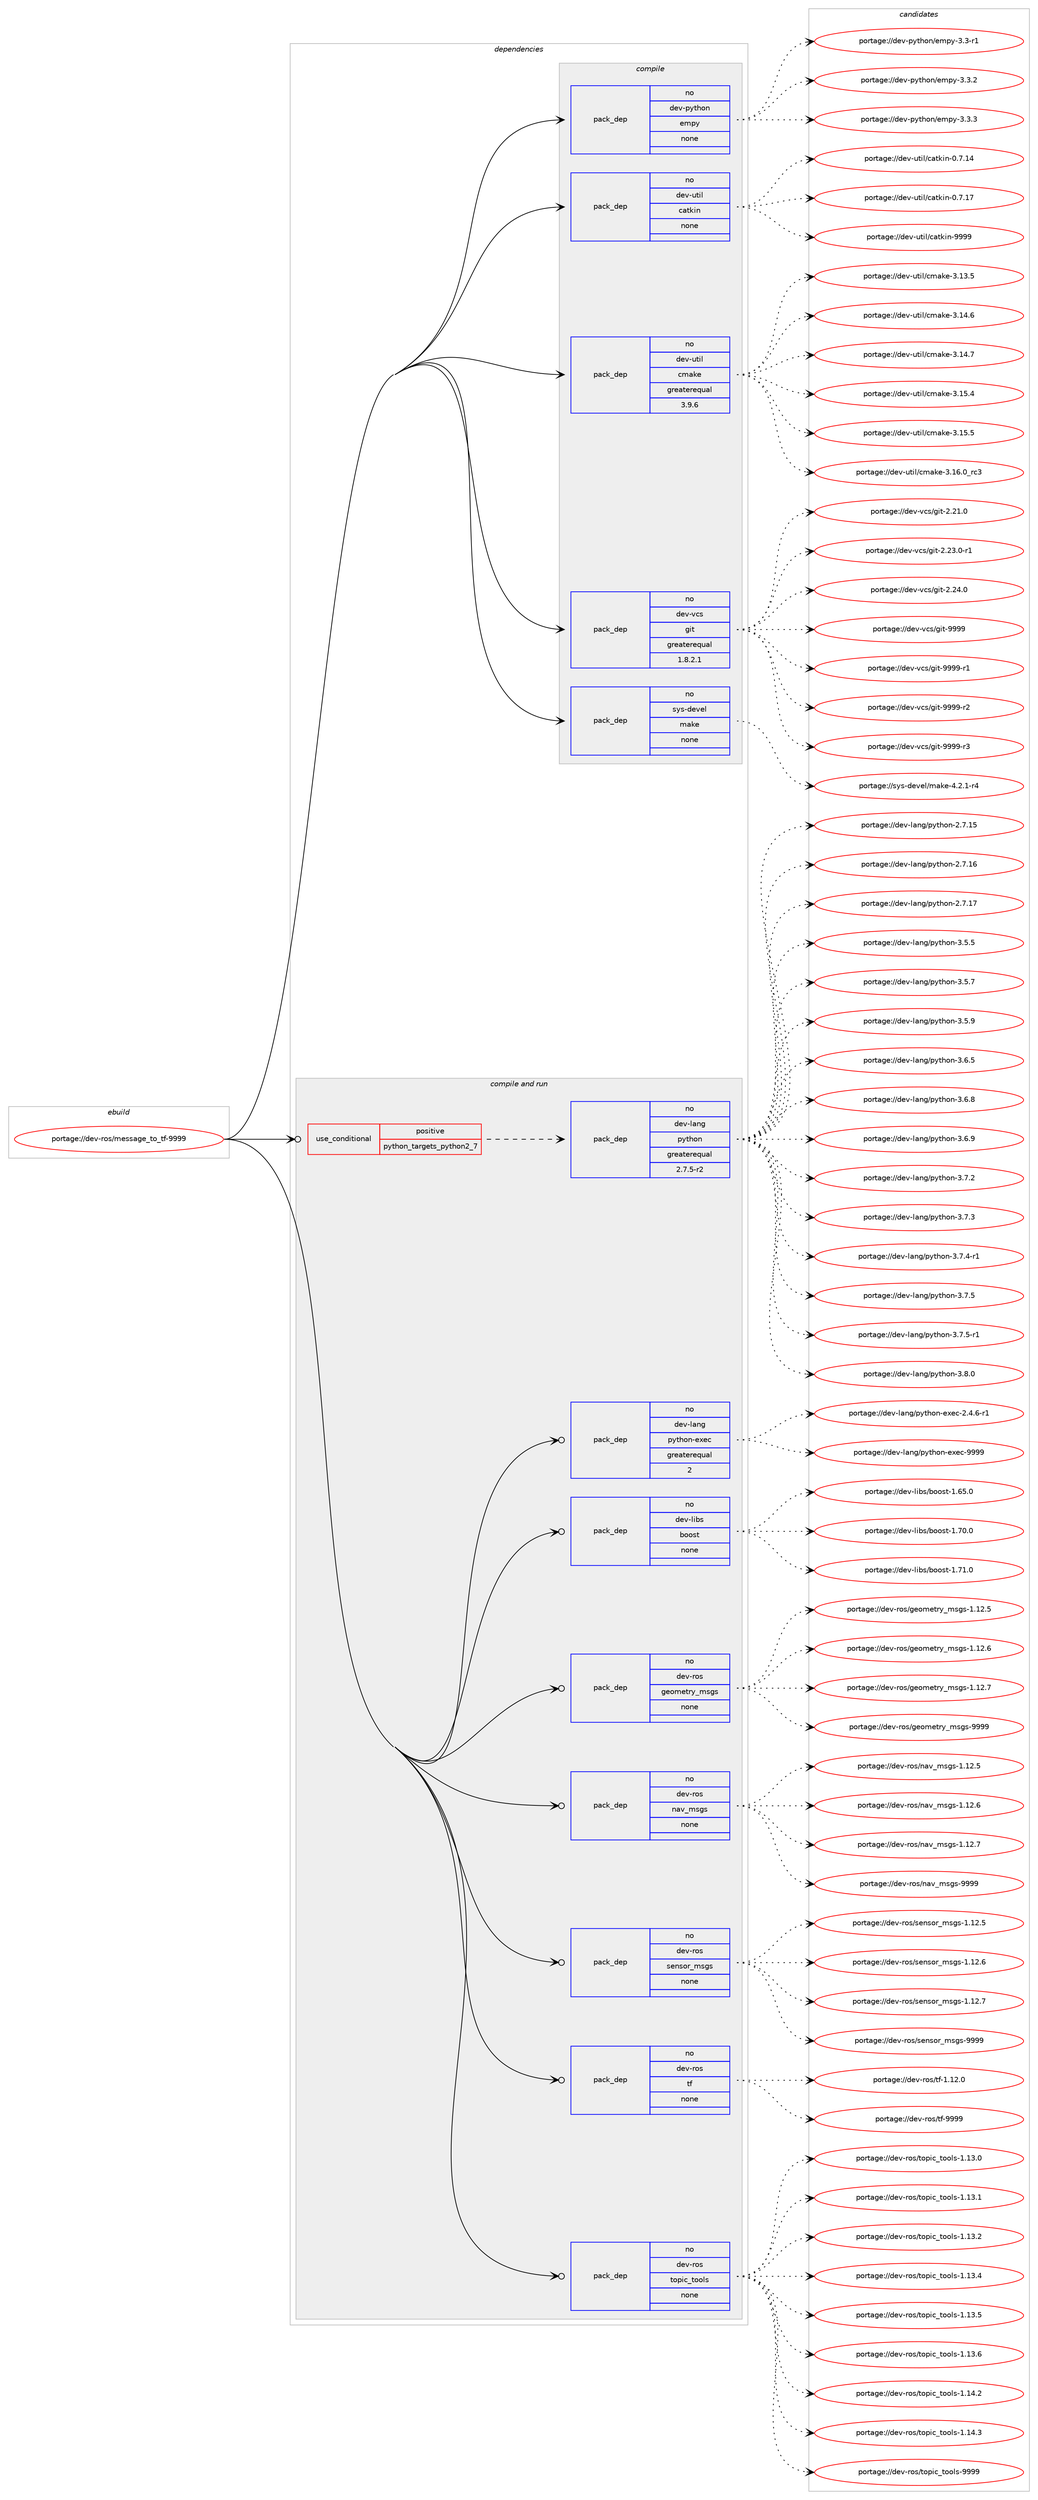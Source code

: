 digraph prolog {

# *************
# Graph options
# *************

newrank=true;
concentrate=true;
compound=true;
graph [rankdir=LR,fontname=Helvetica,fontsize=10,ranksep=1.5];#, ranksep=2.5, nodesep=0.2];
edge  [arrowhead=vee];
node  [fontname=Helvetica,fontsize=10];

# **********
# The ebuild
# **********

subgraph cluster_leftcol {
color=gray;
rank=same;
label=<<i>ebuild</i>>;
id [label="portage://dev-ros/message_to_tf-9999", color=red, width=4, href="../dev-ros/message_to_tf-9999.svg"];
}

# ****************
# The dependencies
# ****************

subgraph cluster_midcol {
color=gray;
label=<<i>dependencies</i>>;
subgraph cluster_compile {
fillcolor="#eeeeee";
style=filled;
label=<<i>compile</i>>;
subgraph pack144563 {
dependency191088 [label=<<TABLE BORDER="0" CELLBORDER="1" CELLSPACING="0" CELLPADDING="4" WIDTH="220"><TR><TD ROWSPAN="6" CELLPADDING="30">pack_dep</TD></TR><TR><TD WIDTH="110">no</TD></TR><TR><TD>dev-python</TD></TR><TR><TD>empy</TD></TR><TR><TD>none</TD></TR><TR><TD></TD></TR></TABLE>>, shape=none, color=blue];
}
id:e -> dependency191088:w [weight=20,style="solid",arrowhead="vee"];
subgraph pack144564 {
dependency191089 [label=<<TABLE BORDER="0" CELLBORDER="1" CELLSPACING="0" CELLPADDING="4" WIDTH="220"><TR><TD ROWSPAN="6" CELLPADDING="30">pack_dep</TD></TR><TR><TD WIDTH="110">no</TD></TR><TR><TD>dev-util</TD></TR><TR><TD>catkin</TD></TR><TR><TD>none</TD></TR><TR><TD></TD></TR></TABLE>>, shape=none, color=blue];
}
id:e -> dependency191089:w [weight=20,style="solid",arrowhead="vee"];
subgraph pack144565 {
dependency191090 [label=<<TABLE BORDER="0" CELLBORDER="1" CELLSPACING="0" CELLPADDING="4" WIDTH="220"><TR><TD ROWSPAN="6" CELLPADDING="30">pack_dep</TD></TR><TR><TD WIDTH="110">no</TD></TR><TR><TD>dev-util</TD></TR><TR><TD>cmake</TD></TR><TR><TD>greaterequal</TD></TR><TR><TD>3.9.6</TD></TR></TABLE>>, shape=none, color=blue];
}
id:e -> dependency191090:w [weight=20,style="solid",arrowhead="vee"];
subgraph pack144566 {
dependency191091 [label=<<TABLE BORDER="0" CELLBORDER="1" CELLSPACING="0" CELLPADDING="4" WIDTH="220"><TR><TD ROWSPAN="6" CELLPADDING="30">pack_dep</TD></TR><TR><TD WIDTH="110">no</TD></TR><TR><TD>dev-vcs</TD></TR><TR><TD>git</TD></TR><TR><TD>greaterequal</TD></TR><TR><TD>1.8.2.1</TD></TR></TABLE>>, shape=none, color=blue];
}
id:e -> dependency191091:w [weight=20,style="solid",arrowhead="vee"];
subgraph pack144567 {
dependency191092 [label=<<TABLE BORDER="0" CELLBORDER="1" CELLSPACING="0" CELLPADDING="4" WIDTH="220"><TR><TD ROWSPAN="6" CELLPADDING="30">pack_dep</TD></TR><TR><TD WIDTH="110">no</TD></TR><TR><TD>sys-devel</TD></TR><TR><TD>make</TD></TR><TR><TD>none</TD></TR><TR><TD></TD></TR></TABLE>>, shape=none, color=blue];
}
id:e -> dependency191092:w [weight=20,style="solid",arrowhead="vee"];
}
subgraph cluster_compileandrun {
fillcolor="#eeeeee";
style=filled;
label=<<i>compile and run</i>>;
subgraph cond43097 {
dependency191093 [label=<<TABLE BORDER="0" CELLBORDER="1" CELLSPACING="0" CELLPADDING="4"><TR><TD ROWSPAN="3" CELLPADDING="10">use_conditional</TD></TR><TR><TD>positive</TD></TR><TR><TD>python_targets_python2_7</TD></TR></TABLE>>, shape=none, color=red];
subgraph pack144568 {
dependency191094 [label=<<TABLE BORDER="0" CELLBORDER="1" CELLSPACING="0" CELLPADDING="4" WIDTH="220"><TR><TD ROWSPAN="6" CELLPADDING="30">pack_dep</TD></TR><TR><TD WIDTH="110">no</TD></TR><TR><TD>dev-lang</TD></TR><TR><TD>python</TD></TR><TR><TD>greaterequal</TD></TR><TR><TD>2.7.5-r2</TD></TR></TABLE>>, shape=none, color=blue];
}
dependency191093:e -> dependency191094:w [weight=20,style="dashed",arrowhead="vee"];
}
id:e -> dependency191093:w [weight=20,style="solid",arrowhead="odotvee"];
subgraph pack144569 {
dependency191095 [label=<<TABLE BORDER="0" CELLBORDER="1" CELLSPACING="0" CELLPADDING="4" WIDTH="220"><TR><TD ROWSPAN="6" CELLPADDING="30">pack_dep</TD></TR><TR><TD WIDTH="110">no</TD></TR><TR><TD>dev-lang</TD></TR><TR><TD>python-exec</TD></TR><TR><TD>greaterequal</TD></TR><TR><TD>2</TD></TR></TABLE>>, shape=none, color=blue];
}
id:e -> dependency191095:w [weight=20,style="solid",arrowhead="odotvee"];
subgraph pack144570 {
dependency191096 [label=<<TABLE BORDER="0" CELLBORDER="1" CELLSPACING="0" CELLPADDING="4" WIDTH="220"><TR><TD ROWSPAN="6" CELLPADDING="30">pack_dep</TD></TR><TR><TD WIDTH="110">no</TD></TR><TR><TD>dev-libs</TD></TR><TR><TD>boost</TD></TR><TR><TD>none</TD></TR><TR><TD></TD></TR></TABLE>>, shape=none, color=blue];
}
id:e -> dependency191096:w [weight=20,style="solid",arrowhead="odotvee"];
subgraph pack144571 {
dependency191097 [label=<<TABLE BORDER="0" CELLBORDER="1" CELLSPACING="0" CELLPADDING="4" WIDTH="220"><TR><TD ROWSPAN="6" CELLPADDING="30">pack_dep</TD></TR><TR><TD WIDTH="110">no</TD></TR><TR><TD>dev-ros</TD></TR><TR><TD>geometry_msgs</TD></TR><TR><TD>none</TD></TR><TR><TD></TD></TR></TABLE>>, shape=none, color=blue];
}
id:e -> dependency191097:w [weight=20,style="solid",arrowhead="odotvee"];
subgraph pack144572 {
dependency191098 [label=<<TABLE BORDER="0" CELLBORDER="1" CELLSPACING="0" CELLPADDING="4" WIDTH="220"><TR><TD ROWSPAN="6" CELLPADDING="30">pack_dep</TD></TR><TR><TD WIDTH="110">no</TD></TR><TR><TD>dev-ros</TD></TR><TR><TD>nav_msgs</TD></TR><TR><TD>none</TD></TR><TR><TD></TD></TR></TABLE>>, shape=none, color=blue];
}
id:e -> dependency191098:w [weight=20,style="solid",arrowhead="odotvee"];
subgraph pack144573 {
dependency191099 [label=<<TABLE BORDER="0" CELLBORDER="1" CELLSPACING="0" CELLPADDING="4" WIDTH="220"><TR><TD ROWSPAN="6" CELLPADDING="30">pack_dep</TD></TR><TR><TD WIDTH="110">no</TD></TR><TR><TD>dev-ros</TD></TR><TR><TD>sensor_msgs</TD></TR><TR><TD>none</TD></TR><TR><TD></TD></TR></TABLE>>, shape=none, color=blue];
}
id:e -> dependency191099:w [weight=20,style="solid",arrowhead="odotvee"];
subgraph pack144574 {
dependency191100 [label=<<TABLE BORDER="0" CELLBORDER="1" CELLSPACING="0" CELLPADDING="4" WIDTH="220"><TR><TD ROWSPAN="6" CELLPADDING="30">pack_dep</TD></TR><TR><TD WIDTH="110">no</TD></TR><TR><TD>dev-ros</TD></TR><TR><TD>tf</TD></TR><TR><TD>none</TD></TR><TR><TD></TD></TR></TABLE>>, shape=none, color=blue];
}
id:e -> dependency191100:w [weight=20,style="solid",arrowhead="odotvee"];
subgraph pack144575 {
dependency191101 [label=<<TABLE BORDER="0" CELLBORDER="1" CELLSPACING="0" CELLPADDING="4" WIDTH="220"><TR><TD ROWSPAN="6" CELLPADDING="30">pack_dep</TD></TR><TR><TD WIDTH="110">no</TD></TR><TR><TD>dev-ros</TD></TR><TR><TD>topic_tools</TD></TR><TR><TD>none</TD></TR><TR><TD></TD></TR></TABLE>>, shape=none, color=blue];
}
id:e -> dependency191101:w [weight=20,style="solid",arrowhead="odotvee"];
}
subgraph cluster_run {
fillcolor="#eeeeee";
style=filled;
label=<<i>run</i>>;
}
}

# **************
# The candidates
# **************

subgraph cluster_choices {
rank=same;
color=gray;
label=<<i>candidates</i>>;

subgraph choice144563 {
color=black;
nodesep=1;
choiceportage1001011184511212111610411111047101109112121455146514511449 [label="portage://dev-python/empy-3.3-r1", color=red, width=4,href="../dev-python/empy-3.3-r1.svg"];
choiceportage1001011184511212111610411111047101109112121455146514650 [label="portage://dev-python/empy-3.3.2", color=red, width=4,href="../dev-python/empy-3.3.2.svg"];
choiceportage1001011184511212111610411111047101109112121455146514651 [label="portage://dev-python/empy-3.3.3", color=red, width=4,href="../dev-python/empy-3.3.3.svg"];
dependency191088:e -> choiceportage1001011184511212111610411111047101109112121455146514511449:w [style=dotted,weight="100"];
dependency191088:e -> choiceportage1001011184511212111610411111047101109112121455146514650:w [style=dotted,weight="100"];
dependency191088:e -> choiceportage1001011184511212111610411111047101109112121455146514651:w [style=dotted,weight="100"];
}
subgraph choice144564 {
color=black;
nodesep=1;
choiceportage1001011184511711610510847999711610710511045484655464952 [label="portage://dev-util/catkin-0.7.14", color=red, width=4,href="../dev-util/catkin-0.7.14.svg"];
choiceportage1001011184511711610510847999711610710511045484655464955 [label="portage://dev-util/catkin-0.7.17", color=red, width=4,href="../dev-util/catkin-0.7.17.svg"];
choiceportage100101118451171161051084799971161071051104557575757 [label="portage://dev-util/catkin-9999", color=red, width=4,href="../dev-util/catkin-9999.svg"];
dependency191089:e -> choiceportage1001011184511711610510847999711610710511045484655464952:w [style=dotted,weight="100"];
dependency191089:e -> choiceportage1001011184511711610510847999711610710511045484655464955:w [style=dotted,weight="100"];
dependency191089:e -> choiceportage100101118451171161051084799971161071051104557575757:w [style=dotted,weight="100"];
}
subgraph choice144565 {
color=black;
nodesep=1;
choiceportage1001011184511711610510847991099710710145514649514653 [label="portage://dev-util/cmake-3.13.5", color=red, width=4,href="../dev-util/cmake-3.13.5.svg"];
choiceportage1001011184511711610510847991099710710145514649524654 [label="portage://dev-util/cmake-3.14.6", color=red, width=4,href="../dev-util/cmake-3.14.6.svg"];
choiceportage1001011184511711610510847991099710710145514649524655 [label="portage://dev-util/cmake-3.14.7", color=red, width=4,href="../dev-util/cmake-3.14.7.svg"];
choiceportage1001011184511711610510847991099710710145514649534652 [label="portage://dev-util/cmake-3.15.4", color=red, width=4,href="../dev-util/cmake-3.15.4.svg"];
choiceportage1001011184511711610510847991099710710145514649534653 [label="portage://dev-util/cmake-3.15.5", color=red, width=4,href="../dev-util/cmake-3.15.5.svg"];
choiceportage1001011184511711610510847991099710710145514649544648951149951 [label="portage://dev-util/cmake-3.16.0_rc3", color=red, width=4,href="../dev-util/cmake-3.16.0_rc3.svg"];
dependency191090:e -> choiceportage1001011184511711610510847991099710710145514649514653:w [style=dotted,weight="100"];
dependency191090:e -> choiceportage1001011184511711610510847991099710710145514649524654:w [style=dotted,weight="100"];
dependency191090:e -> choiceportage1001011184511711610510847991099710710145514649524655:w [style=dotted,weight="100"];
dependency191090:e -> choiceportage1001011184511711610510847991099710710145514649534652:w [style=dotted,weight="100"];
dependency191090:e -> choiceportage1001011184511711610510847991099710710145514649534653:w [style=dotted,weight="100"];
dependency191090:e -> choiceportage1001011184511711610510847991099710710145514649544648951149951:w [style=dotted,weight="100"];
}
subgraph choice144566 {
color=black;
nodesep=1;
choiceportage10010111845118991154710310511645504650494648 [label="portage://dev-vcs/git-2.21.0", color=red, width=4,href="../dev-vcs/git-2.21.0.svg"];
choiceportage100101118451189911547103105116455046505146484511449 [label="portage://dev-vcs/git-2.23.0-r1", color=red, width=4,href="../dev-vcs/git-2.23.0-r1.svg"];
choiceportage10010111845118991154710310511645504650524648 [label="portage://dev-vcs/git-2.24.0", color=red, width=4,href="../dev-vcs/git-2.24.0.svg"];
choiceportage1001011184511899115471031051164557575757 [label="portage://dev-vcs/git-9999", color=red, width=4,href="../dev-vcs/git-9999.svg"];
choiceportage10010111845118991154710310511645575757574511449 [label="portage://dev-vcs/git-9999-r1", color=red, width=4,href="../dev-vcs/git-9999-r1.svg"];
choiceportage10010111845118991154710310511645575757574511450 [label="portage://dev-vcs/git-9999-r2", color=red, width=4,href="../dev-vcs/git-9999-r2.svg"];
choiceportage10010111845118991154710310511645575757574511451 [label="portage://dev-vcs/git-9999-r3", color=red, width=4,href="../dev-vcs/git-9999-r3.svg"];
dependency191091:e -> choiceportage10010111845118991154710310511645504650494648:w [style=dotted,weight="100"];
dependency191091:e -> choiceportage100101118451189911547103105116455046505146484511449:w [style=dotted,weight="100"];
dependency191091:e -> choiceportage10010111845118991154710310511645504650524648:w [style=dotted,weight="100"];
dependency191091:e -> choiceportage1001011184511899115471031051164557575757:w [style=dotted,weight="100"];
dependency191091:e -> choiceportage10010111845118991154710310511645575757574511449:w [style=dotted,weight="100"];
dependency191091:e -> choiceportage10010111845118991154710310511645575757574511450:w [style=dotted,weight="100"];
dependency191091:e -> choiceportage10010111845118991154710310511645575757574511451:w [style=dotted,weight="100"];
}
subgraph choice144567 {
color=black;
nodesep=1;
choiceportage1151211154510010111810110847109971071014552465046494511452 [label="portage://sys-devel/make-4.2.1-r4", color=red, width=4,href="../sys-devel/make-4.2.1-r4.svg"];
dependency191092:e -> choiceportage1151211154510010111810110847109971071014552465046494511452:w [style=dotted,weight="100"];
}
subgraph choice144568 {
color=black;
nodesep=1;
choiceportage10010111845108971101034711212111610411111045504655464953 [label="portage://dev-lang/python-2.7.15", color=red, width=4,href="../dev-lang/python-2.7.15.svg"];
choiceportage10010111845108971101034711212111610411111045504655464954 [label="portage://dev-lang/python-2.7.16", color=red, width=4,href="../dev-lang/python-2.7.16.svg"];
choiceportage10010111845108971101034711212111610411111045504655464955 [label="portage://dev-lang/python-2.7.17", color=red, width=4,href="../dev-lang/python-2.7.17.svg"];
choiceportage100101118451089711010347112121116104111110455146534653 [label="portage://dev-lang/python-3.5.5", color=red, width=4,href="../dev-lang/python-3.5.5.svg"];
choiceportage100101118451089711010347112121116104111110455146534655 [label="portage://dev-lang/python-3.5.7", color=red, width=4,href="../dev-lang/python-3.5.7.svg"];
choiceportage100101118451089711010347112121116104111110455146534657 [label="portage://dev-lang/python-3.5.9", color=red, width=4,href="../dev-lang/python-3.5.9.svg"];
choiceportage100101118451089711010347112121116104111110455146544653 [label="portage://dev-lang/python-3.6.5", color=red, width=4,href="../dev-lang/python-3.6.5.svg"];
choiceportage100101118451089711010347112121116104111110455146544656 [label="portage://dev-lang/python-3.6.8", color=red, width=4,href="../dev-lang/python-3.6.8.svg"];
choiceportage100101118451089711010347112121116104111110455146544657 [label="portage://dev-lang/python-3.6.9", color=red, width=4,href="../dev-lang/python-3.6.9.svg"];
choiceportage100101118451089711010347112121116104111110455146554650 [label="portage://dev-lang/python-3.7.2", color=red, width=4,href="../dev-lang/python-3.7.2.svg"];
choiceportage100101118451089711010347112121116104111110455146554651 [label="portage://dev-lang/python-3.7.3", color=red, width=4,href="../dev-lang/python-3.7.3.svg"];
choiceportage1001011184510897110103471121211161041111104551465546524511449 [label="portage://dev-lang/python-3.7.4-r1", color=red, width=4,href="../dev-lang/python-3.7.4-r1.svg"];
choiceportage100101118451089711010347112121116104111110455146554653 [label="portage://dev-lang/python-3.7.5", color=red, width=4,href="../dev-lang/python-3.7.5.svg"];
choiceportage1001011184510897110103471121211161041111104551465546534511449 [label="portage://dev-lang/python-3.7.5-r1", color=red, width=4,href="../dev-lang/python-3.7.5-r1.svg"];
choiceportage100101118451089711010347112121116104111110455146564648 [label="portage://dev-lang/python-3.8.0", color=red, width=4,href="../dev-lang/python-3.8.0.svg"];
dependency191094:e -> choiceportage10010111845108971101034711212111610411111045504655464953:w [style=dotted,weight="100"];
dependency191094:e -> choiceportage10010111845108971101034711212111610411111045504655464954:w [style=dotted,weight="100"];
dependency191094:e -> choiceportage10010111845108971101034711212111610411111045504655464955:w [style=dotted,weight="100"];
dependency191094:e -> choiceportage100101118451089711010347112121116104111110455146534653:w [style=dotted,weight="100"];
dependency191094:e -> choiceportage100101118451089711010347112121116104111110455146534655:w [style=dotted,weight="100"];
dependency191094:e -> choiceportage100101118451089711010347112121116104111110455146534657:w [style=dotted,weight="100"];
dependency191094:e -> choiceportage100101118451089711010347112121116104111110455146544653:w [style=dotted,weight="100"];
dependency191094:e -> choiceportage100101118451089711010347112121116104111110455146544656:w [style=dotted,weight="100"];
dependency191094:e -> choiceportage100101118451089711010347112121116104111110455146544657:w [style=dotted,weight="100"];
dependency191094:e -> choiceportage100101118451089711010347112121116104111110455146554650:w [style=dotted,weight="100"];
dependency191094:e -> choiceportage100101118451089711010347112121116104111110455146554651:w [style=dotted,weight="100"];
dependency191094:e -> choiceportage1001011184510897110103471121211161041111104551465546524511449:w [style=dotted,weight="100"];
dependency191094:e -> choiceportage100101118451089711010347112121116104111110455146554653:w [style=dotted,weight="100"];
dependency191094:e -> choiceportage1001011184510897110103471121211161041111104551465546534511449:w [style=dotted,weight="100"];
dependency191094:e -> choiceportage100101118451089711010347112121116104111110455146564648:w [style=dotted,weight="100"];
}
subgraph choice144569 {
color=black;
nodesep=1;
choiceportage10010111845108971101034711212111610411111045101120101994550465246544511449 [label="portage://dev-lang/python-exec-2.4.6-r1", color=red, width=4,href="../dev-lang/python-exec-2.4.6-r1.svg"];
choiceportage10010111845108971101034711212111610411111045101120101994557575757 [label="portage://dev-lang/python-exec-9999", color=red, width=4,href="../dev-lang/python-exec-9999.svg"];
dependency191095:e -> choiceportage10010111845108971101034711212111610411111045101120101994550465246544511449:w [style=dotted,weight="100"];
dependency191095:e -> choiceportage10010111845108971101034711212111610411111045101120101994557575757:w [style=dotted,weight="100"];
}
subgraph choice144570 {
color=black;
nodesep=1;
choiceportage1001011184510810598115479811111111511645494654534648 [label="portage://dev-libs/boost-1.65.0", color=red, width=4,href="../dev-libs/boost-1.65.0.svg"];
choiceportage1001011184510810598115479811111111511645494655484648 [label="portage://dev-libs/boost-1.70.0", color=red, width=4,href="../dev-libs/boost-1.70.0.svg"];
choiceportage1001011184510810598115479811111111511645494655494648 [label="portage://dev-libs/boost-1.71.0", color=red, width=4,href="../dev-libs/boost-1.71.0.svg"];
dependency191096:e -> choiceportage1001011184510810598115479811111111511645494654534648:w [style=dotted,weight="100"];
dependency191096:e -> choiceportage1001011184510810598115479811111111511645494655484648:w [style=dotted,weight="100"];
dependency191096:e -> choiceportage1001011184510810598115479811111111511645494655494648:w [style=dotted,weight="100"];
}
subgraph choice144571 {
color=black;
nodesep=1;
choiceportage10010111845114111115471031011111091011161141219510911510311545494649504653 [label="portage://dev-ros/geometry_msgs-1.12.5", color=red, width=4,href="../dev-ros/geometry_msgs-1.12.5.svg"];
choiceportage10010111845114111115471031011111091011161141219510911510311545494649504654 [label="portage://dev-ros/geometry_msgs-1.12.6", color=red, width=4,href="../dev-ros/geometry_msgs-1.12.6.svg"];
choiceportage10010111845114111115471031011111091011161141219510911510311545494649504655 [label="portage://dev-ros/geometry_msgs-1.12.7", color=red, width=4,href="../dev-ros/geometry_msgs-1.12.7.svg"];
choiceportage1001011184511411111547103101111109101116114121951091151031154557575757 [label="portage://dev-ros/geometry_msgs-9999", color=red, width=4,href="../dev-ros/geometry_msgs-9999.svg"];
dependency191097:e -> choiceportage10010111845114111115471031011111091011161141219510911510311545494649504653:w [style=dotted,weight="100"];
dependency191097:e -> choiceportage10010111845114111115471031011111091011161141219510911510311545494649504654:w [style=dotted,weight="100"];
dependency191097:e -> choiceportage10010111845114111115471031011111091011161141219510911510311545494649504655:w [style=dotted,weight="100"];
dependency191097:e -> choiceportage1001011184511411111547103101111109101116114121951091151031154557575757:w [style=dotted,weight="100"];
}
subgraph choice144572 {
color=black;
nodesep=1;
choiceportage1001011184511411111547110971189510911510311545494649504653 [label="portage://dev-ros/nav_msgs-1.12.5", color=red, width=4,href="../dev-ros/nav_msgs-1.12.5.svg"];
choiceportage1001011184511411111547110971189510911510311545494649504654 [label="portage://dev-ros/nav_msgs-1.12.6", color=red, width=4,href="../dev-ros/nav_msgs-1.12.6.svg"];
choiceportage1001011184511411111547110971189510911510311545494649504655 [label="portage://dev-ros/nav_msgs-1.12.7", color=red, width=4,href="../dev-ros/nav_msgs-1.12.7.svg"];
choiceportage100101118451141111154711097118951091151031154557575757 [label="portage://dev-ros/nav_msgs-9999", color=red, width=4,href="../dev-ros/nav_msgs-9999.svg"];
dependency191098:e -> choiceportage1001011184511411111547110971189510911510311545494649504653:w [style=dotted,weight="100"];
dependency191098:e -> choiceportage1001011184511411111547110971189510911510311545494649504654:w [style=dotted,weight="100"];
dependency191098:e -> choiceportage1001011184511411111547110971189510911510311545494649504655:w [style=dotted,weight="100"];
dependency191098:e -> choiceportage100101118451141111154711097118951091151031154557575757:w [style=dotted,weight="100"];
}
subgraph choice144573 {
color=black;
nodesep=1;
choiceportage10010111845114111115471151011101151111149510911510311545494649504653 [label="portage://dev-ros/sensor_msgs-1.12.5", color=red, width=4,href="../dev-ros/sensor_msgs-1.12.5.svg"];
choiceportage10010111845114111115471151011101151111149510911510311545494649504654 [label="portage://dev-ros/sensor_msgs-1.12.6", color=red, width=4,href="../dev-ros/sensor_msgs-1.12.6.svg"];
choiceportage10010111845114111115471151011101151111149510911510311545494649504655 [label="portage://dev-ros/sensor_msgs-1.12.7", color=red, width=4,href="../dev-ros/sensor_msgs-1.12.7.svg"];
choiceportage1001011184511411111547115101110115111114951091151031154557575757 [label="portage://dev-ros/sensor_msgs-9999", color=red, width=4,href="../dev-ros/sensor_msgs-9999.svg"];
dependency191099:e -> choiceportage10010111845114111115471151011101151111149510911510311545494649504653:w [style=dotted,weight="100"];
dependency191099:e -> choiceportage10010111845114111115471151011101151111149510911510311545494649504654:w [style=dotted,weight="100"];
dependency191099:e -> choiceportage10010111845114111115471151011101151111149510911510311545494649504655:w [style=dotted,weight="100"];
dependency191099:e -> choiceportage1001011184511411111547115101110115111114951091151031154557575757:w [style=dotted,weight="100"];
}
subgraph choice144574 {
color=black;
nodesep=1;
choiceportage100101118451141111154711610245494649504648 [label="portage://dev-ros/tf-1.12.0", color=red, width=4,href="../dev-ros/tf-1.12.0.svg"];
choiceportage10010111845114111115471161024557575757 [label="portage://dev-ros/tf-9999", color=red, width=4,href="../dev-ros/tf-9999.svg"];
dependency191100:e -> choiceportage100101118451141111154711610245494649504648:w [style=dotted,weight="100"];
dependency191100:e -> choiceportage10010111845114111115471161024557575757:w [style=dotted,weight="100"];
}
subgraph choice144575 {
color=black;
nodesep=1;
choiceportage1001011184511411111547116111112105999511611111110811545494649514648 [label="portage://dev-ros/topic_tools-1.13.0", color=red, width=4,href="../dev-ros/topic_tools-1.13.0.svg"];
choiceportage1001011184511411111547116111112105999511611111110811545494649514649 [label="portage://dev-ros/topic_tools-1.13.1", color=red, width=4,href="../dev-ros/topic_tools-1.13.1.svg"];
choiceportage1001011184511411111547116111112105999511611111110811545494649514650 [label="portage://dev-ros/topic_tools-1.13.2", color=red, width=4,href="../dev-ros/topic_tools-1.13.2.svg"];
choiceportage1001011184511411111547116111112105999511611111110811545494649514652 [label="portage://dev-ros/topic_tools-1.13.4", color=red, width=4,href="../dev-ros/topic_tools-1.13.4.svg"];
choiceportage1001011184511411111547116111112105999511611111110811545494649514653 [label="portage://dev-ros/topic_tools-1.13.5", color=red, width=4,href="../dev-ros/topic_tools-1.13.5.svg"];
choiceportage1001011184511411111547116111112105999511611111110811545494649514654 [label="portage://dev-ros/topic_tools-1.13.6", color=red, width=4,href="../dev-ros/topic_tools-1.13.6.svg"];
choiceportage1001011184511411111547116111112105999511611111110811545494649524650 [label="portage://dev-ros/topic_tools-1.14.2", color=red, width=4,href="../dev-ros/topic_tools-1.14.2.svg"];
choiceportage1001011184511411111547116111112105999511611111110811545494649524651 [label="portage://dev-ros/topic_tools-1.14.3", color=red, width=4,href="../dev-ros/topic_tools-1.14.3.svg"];
choiceportage100101118451141111154711611111210599951161111111081154557575757 [label="portage://dev-ros/topic_tools-9999", color=red, width=4,href="../dev-ros/topic_tools-9999.svg"];
dependency191101:e -> choiceportage1001011184511411111547116111112105999511611111110811545494649514648:w [style=dotted,weight="100"];
dependency191101:e -> choiceportage1001011184511411111547116111112105999511611111110811545494649514649:w [style=dotted,weight="100"];
dependency191101:e -> choiceportage1001011184511411111547116111112105999511611111110811545494649514650:w [style=dotted,weight="100"];
dependency191101:e -> choiceportage1001011184511411111547116111112105999511611111110811545494649514652:w [style=dotted,weight="100"];
dependency191101:e -> choiceportage1001011184511411111547116111112105999511611111110811545494649514653:w [style=dotted,weight="100"];
dependency191101:e -> choiceportage1001011184511411111547116111112105999511611111110811545494649514654:w [style=dotted,weight="100"];
dependency191101:e -> choiceportage1001011184511411111547116111112105999511611111110811545494649524650:w [style=dotted,weight="100"];
dependency191101:e -> choiceportage1001011184511411111547116111112105999511611111110811545494649524651:w [style=dotted,weight="100"];
dependency191101:e -> choiceportage100101118451141111154711611111210599951161111111081154557575757:w [style=dotted,weight="100"];
}
}

}
